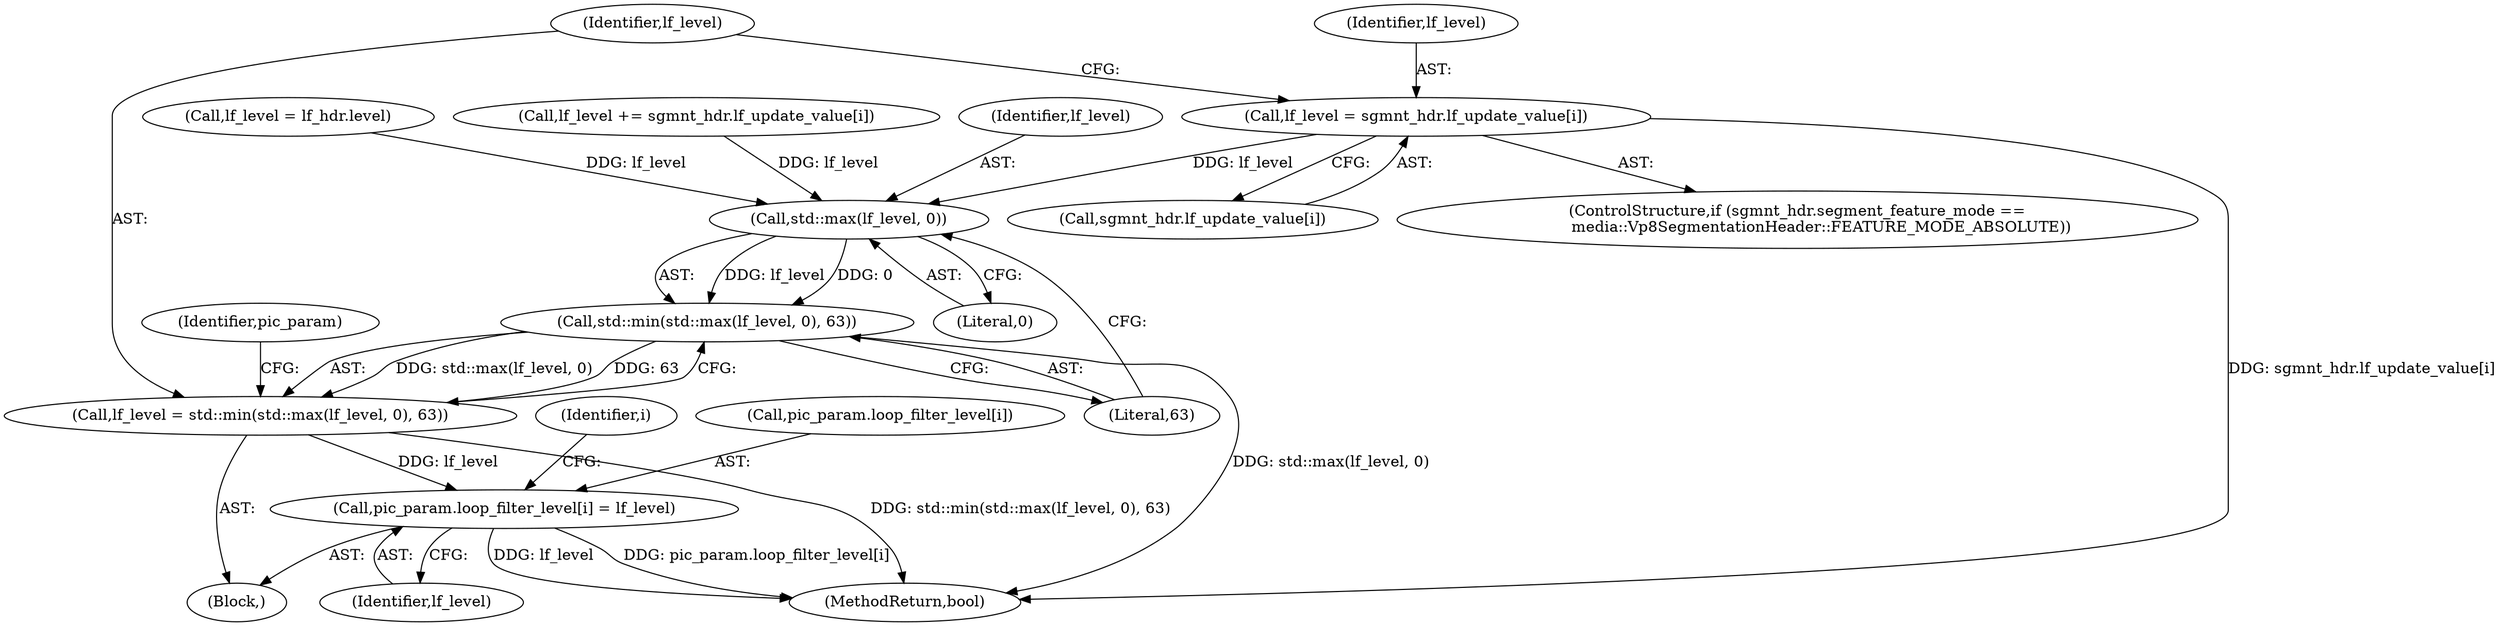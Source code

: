 digraph "0_Chrome_27c68f543e5eba779902447445dfb05ec3f5bf75_2@API" {
"1000510" [label="(Call,lf_level = sgmnt_hdr.lf_update_value[i])"];
"1000528" [label="(Call,std::max(lf_level, 0))"];
"1000527" [label="(Call,std::min(std::max(lf_level, 0), 63))"];
"1000525" [label="(Call,lf_level = std::min(std::max(lf_level, 0), 63))"];
"1000532" [label="(Call,pic_param.loop_filter_level[i] = lf_level)"];
"1000491" [label="(Identifier,i)"];
"1000535" [label="(Identifier,pic_param)"];
"1000510" [label="(Call,lf_level = sgmnt_hdr.lf_update_value[i])"];
"1000525" [label="(Call,lf_level = std::min(std::max(lf_level, 0), 63))"];
"1000492" [label="(Block,)"];
"1000530" [label="(Literal,0)"];
"1000512" [label="(Call,sgmnt_hdr.lf_update_value[i])"];
"1000531" [label="(Literal,63)"];
"1000494" [label="(Call,lf_level = lf_hdr.level)"];
"1000504" [label="(ControlStructure,if (sgmnt_hdr.segment_feature_mode ==\n          media::Vp8SegmentationHeader::FEATURE_MODE_ABSOLUTE))"];
"1000533" [label="(Call,pic_param.loop_filter_level[i])"];
"1000526" [label="(Identifier,lf_level)"];
"1000786" [label="(MethodReturn,bool)"];
"1000538" [label="(Identifier,lf_level)"];
"1000518" [label="(Call,lf_level += sgmnt_hdr.lf_update_value[i])"];
"1000527" [label="(Call,std::min(std::max(lf_level, 0), 63))"];
"1000532" [label="(Call,pic_param.loop_filter_level[i] = lf_level)"];
"1000511" [label="(Identifier,lf_level)"];
"1000529" [label="(Identifier,lf_level)"];
"1000528" [label="(Call,std::max(lf_level, 0))"];
"1000510" -> "1000504"  [label="AST: "];
"1000510" -> "1000512"  [label="CFG: "];
"1000511" -> "1000510"  [label="AST: "];
"1000512" -> "1000510"  [label="AST: "];
"1000526" -> "1000510"  [label="CFG: "];
"1000510" -> "1000786"  [label="DDG: sgmnt_hdr.lf_update_value[i]"];
"1000510" -> "1000528"  [label="DDG: lf_level"];
"1000528" -> "1000527"  [label="AST: "];
"1000528" -> "1000530"  [label="CFG: "];
"1000529" -> "1000528"  [label="AST: "];
"1000530" -> "1000528"  [label="AST: "];
"1000531" -> "1000528"  [label="CFG: "];
"1000528" -> "1000527"  [label="DDG: lf_level"];
"1000528" -> "1000527"  [label="DDG: 0"];
"1000518" -> "1000528"  [label="DDG: lf_level"];
"1000494" -> "1000528"  [label="DDG: lf_level"];
"1000527" -> "1000525"  [label="AST: "];
"1000527" -> "1000531"  [label="CFG: "];
"1000531" -> "1000527"  [label="AST: "];
"1000525" -> "1000527"  [label="CFG: "];
"1000527" -> "1000786"  [label="DDG: std::max(lf_level, 0)"];
"1000527" -> "1000525"  [label="DDG: std::max(lf_level, 0)"];
"1000527" -> "1000525"  [label="DDG: 63"];
"1000525" -> "1000492"  [label="AST: "];
"1000526" -> "1000525"  [label="AST: "];
"1000535" -> "1000525"  [label="CFG: "];
"1000525" -> "1000786"  [label="DDG: std::min(std::max(lf_level, 0), 63)"];
"1000525" -> "1000532"  [label="DDG: lf_level"];
"1000532" -> "1000492"  [label="AST: "];
"1000532" -> "1000538"  [label="CFG: "];
"1000533" -> "1000532"  [label="AST: "];
"1000538" -> "1000532"  [label="AST: "];
"1000491" -> "1000532"  [label="CFG: "];
"1000532" -> "1000786"  [label="DDG: pic_param.loop_filter_level[i]"];
"1000532" -> "1000786"  [label="DDG: lf_level"];
}
